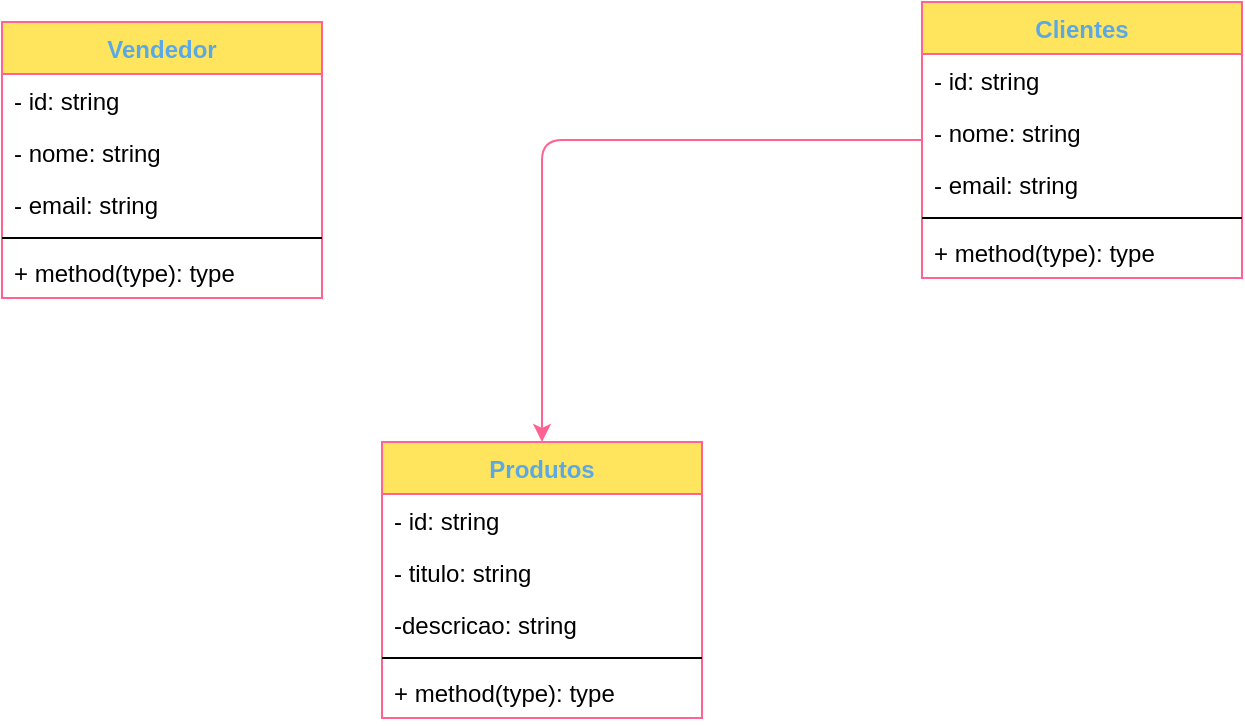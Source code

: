 <mxfile version="14.6.3" type="github">
  <diagram id="C5RBs43oDa-KdzZeNtuy" name="Page-1">
    <mxGraphModel dx="862" dy="492" grid="1" gridSize="10" guides="1" tooltips="1" connect="1" arrows="1" fold="1" page="1" pageScale="1" pageWidth="827" pageHeight="1169" math="0" shadow="0">
      <root>
        <mxCell id="WIyWlLk6GJQsqaUBKTNV-0" />
        <mxCell id="WIyWlLk6GJQsqaUBKTNV-1" parent="WIyWlLk6GJQsqaUBKTNV-0" />
        <mxCell id="hGbqeBNGYmAKXwxb2keS-0" value="Vendedor" style="swimlane;fontStyle=1;align=center;verticalAlign=top;childLayout=stackLayout;horizontal=1;startSize=26;horizontalStack=0;resizeParent=1;resizeParentMax=0;resizeLast=0;collapsible=1;marginBottom=0;rounded=0;sketch=0;fontColor=#5AA9E6;strokeColor=#FF6392;fillColor=#FFE45E;" vertex="1" parent="WIyWlLk6GJQsqaUBKTNV-1">
          <mxGeometry x="100" y="110" width="160" height="138" as="geometry" />
        </mxCell>
        <mxCell id="hGbqeBNGYmAKXwxb2keS-1" value="- id: string" style="text;strokeColor=none;fillColor=none;align=left;verticalAlign=top;spacingLeft=4;spacingRight=4;overflow=hidden;rotatable=0;points=[[0,0.5],[1,0.5]];portConstraint=eastwest;" vertex="1" parent="hGbqeBNGYmAKXwxb2keS-0">
          <mxGeometry y="26" width="160" height="26" as="geometry" />
        </mxCell>
        <mxCell id="hGbqeBNGYmAKXwxb2keS-4" value="- nome: string" style="text;strokeColor=none;fillColor=none;align=left;verticalAlign=top;spacingLeft=4;spacingRight=4;overflow=hidden;rotatable=0;points=[[0,0.5],[1,0.5]];portConstraint=eastwest;" vertex="1" parent="hGbqeBNGYmAKXwxb2keS-0">
          <mxGeometry y="52" width="160" height="26" as="geometry" />
        </mxCell>
        <mxCell id="hGbqeBNGYmAKXwxb2keS-5" value="- email: string" style="text;strokeColor=none;fillColor=none;align=left;verticalAlign=top;spacingLeft=4;spacingRight=4;overflow=hidden;rotatable=0;points=[[0,0.5],[1,0.5]];portConstraint=eastwest;" vertex="1" parent="hGbqeBNGYmAKXwxb2keS-0">
          <mxGeometry y="78" width="160" height="26" as="geometry" />
        </mxCell>
        <mxCell id="hGbqeBNGYmAKXwxb2keS-2" value="" style="line;strokeWidth=1;fillColor=none;align=left;verticalAlign=middle;spacingTop=-1;spacingLeft=3;spacingRight=3;rotatable=0;labelPosition=right;points=[];portConstraint=eastwest;" vertex="1" parent="hGbqeBNGYmAKXwxb2keS-0">
          <mxGeometry y="104" width="160" height="8" as="geometry" />
        </mxCell>
        <mxCell id="hGbqeBNGYmAKXwxb2keS-3" value="+ method(type): type" style="text;strokeColor=none;fillColor=none;align=left;verticalAlign=top;spacingLeft=4;spacingRight=4;overflow=hidden;rotatable=0;points=[[0,0.5],[1,0.5]];portConstraint=eastwest;" vertex="1" parent="hGbqeBNGYmAKXwxb2keS-0">
          <mxGeometry y="112" width="160" height="26" as="geometry" />
        </mxCell>
        <mxCell id="hGbqeBNGYmAKXwxb2keS-18" style="edgeStyle=orthogonalEdgeStyle;curved=0;rounded=1;sketch=0;orthogonalLoop=1;jettySize=auto;html=1;fontColor=#5AA9E6;strokeColor=#FF6392;fillColor=#FFE45E;" edge="1" parent="WIyWlLk6GJQsqaUBKTNV-1" source="hGbqeBNGYmAKXwxb2keS-6" target="hGbqeBNGYmAKXwxb2keS-12">
          <mxGeometry relative="1" as="geometry">
            <Array as="points">
              <mxPoint x="370" y="169" />
            </Array>
          </mxGeometry>
        </mxCell>
        <mxCell id="hGbqeBNGYmAKXwxb2keS-6" value="Clientes" style="swimlane;fontStyle=1;align=center;verticalAlign=top;childLayout=stackLayout;horizontal=1;startSize=26;horizontalStack=0;resizeParent=1;resizeParentMax=0;resizeLast=0;collapsible=1;marginBottom=0;rounded=0;sketch=0;fontColor=#5AA9E6;strokeColor=#FF6392;fillColor=#FFE45E;" vertex="1" parent="WIyWlLk6GJQsqaUBKTNV-1">
          <mxGeometry x="560" y="100" width="160" height="138" as="geometry" />
        </mxCell>
        <mxCell id="hGbqeBNGYmAKXwxb2keS-7" value="- id: string" style="text;strokeColor=none;fillColor=none;align=left;verticalAlign=top;spacingLeft=4;spacingRight=4;overflow=hidden;rotatable=0;points=[[0,0.5],[1,0.5]];portConstraint=eastwest;" vertex="1" parent="hGbqeBNGYmAKXwxb2keS-6">
          <mxGeometry y="26" width="160" height="26" as="geometry" />
        </mxCell>
        <mxCell id="hGbqeBNGYmAKXwxb2keS-8" value="- nome: string" style="text;strokeColor=none;fillColor=none;align=left;verticalAlign=top;spacingLeft=4;spacingRight=4;overflow=hidden;rotatable=0;points=[[0,0.5],[1,0.5]];portConstraint=eastwest;" vertex="1" parent="hGbqeBNGYmAKXwxb2keS-6">
          <mxGeometry y="52" width="160" height="26" as="geometry" />
        </mxCell>
        <mxCell id="hGbqeBNGYmAKXwxb2keS-9" value="- email: string" style="text;strokeColor=none;fillColor=none;align=left;verticalAlign=top;spacingLeft=4;spacingRight=4;overflow=hidden;rotatable=0;points=[[0,0.5],[1,0.5]];portConstraint=eastwest;" vertex="1" parent="hGbqeBNGYmAKXwxb2keS-6">
          <mxGeometry y="78" width="160" height="26" as="geometry" />
        </mxCell>
        <mxCell id="hGbqeBNGYmAKXwxb2keS-10" value="" style="line;strokeWidth=1;fillColor=none;align=left;verticalAlign=middle;spacingTop=-1;spacingLeft=3;spacingRight=3;rotatable=0;labelPosition=right;points=[];portConstraint=eastwest;" vertex="1" parent="hGbqeBNGYmAKXwxb2keS-6">
          <mxGeometry y="104" width="160" height="8" as="geometry" />
        </mxCell>
        <mxCell id="hGbqeBNGYmAKXwxb2keS-11" value="+ method(type): type" style="text;strokeColor=none;fillColor=none;align=left;verticalAlign=top;spacingLeft=4;spacingRight=4;overflow=hidden;rotatable=0;points=[[0,0.5],[1,0.5]];portConstraint=eastwest;" vertex="1" parent="hGbqeBNGYmAKXwxb2keS-6">
          <mxGeometry y="112" width="160" height="26" as="geometry" />
        </mxCell>
        <mxCell id="hGbqeBNGYmAKXwxb2keS-12" value="Produtos" style="swimlane;fontStyle=1;align=center;verticalAlign=top;childLayout=stackLayout;horizontal=1;startSize=26;horizontalStack=0;resizeParent=1;resizeParentMax=0;resizeLast=0;collapsible=1;marginBottom=0;rounded=0;sketch=0;fontColor=#5AA9E6;strokeColor=#FF6392;fillColor=#FFE45E;" vertex="1" parent="WIyWlLk6GJQsqaUBKTNV-1">
          <mxGeometry x="290" y="320" width="160" height="138" as="geometry" />
        </mxCell>
        <mxCell id="hGbqeBNGYmAKXwxb2keS-13" value="- id: string" style="text;strokeColor=none;fillColor=none;align=left;verticalAlign=top;spacingLeft=4;spacingRight=4;overflow=hidden;rotatable=0;points=[[0,0.5],[1,0.5]];portConstraint=eastwest;" vertex="1" parent="hGbqeBNGYmAKXwxb2keS-12">
          <mxGeometry y="26" width="160" height="26" as="geometry" />
        </mxCell>
        <mxCell id="hGbqeBNGYmAKXwxb2keS-16" value="- titulo: string" style="text;strokeColor=none;fillColor=none;align=left;verticalAlign=top;spacingLeft=4;spacingRight=4;overflow=hidden;rotatable=0;points=[[0,0.5],[1,0.5]];portConstraint=eastwest;" vertex="1" parent="hGbqeBNGYmAKXwxb2keS-12">
          <mxGeometry y="52" width="160" height="26" as="geometry" />
        </mxCell>
        <mxCell id="hGbqeBNGYmAKXwxb2keS-17" value="-descricao: string" style="text;strokeColor=none;fillColor=none;align=left;verticalAlign=top;spacingLeft=4;spacingRight=4;overflow=hidden;rotatable=0;points=[[0,0.5],[1,0.5]];portConstraint=eastwest;" vertex="1" parent="hGbqeBNGYmAKXwxb2keS-12">
          <mxGeometry y="78" width="160" height="26" as="geometry" />
        </mxCell>
        <mxCell id="hGbqeBNGYmAKXwxb2keS-14" value="" style="line;strokeWidth=1;fillColor=none;align=left;verticalAlign=middle;spacingTop=-1;spacingLeft=3;spacingRight=3;rotatable=0;labelPosition=right;points=[];portConstraint=eastwest;" vertex="1" parent="hGbqeBNGYmAKXwxb2keS-12">
          <mxGeometry y="104" width="160" height="8" as="geometry" />
        </mxCell>
        <mxCell id="hGbqeBNGYmAKXwxb2keS-15" value="+ method(type): type" style="text;strokeColor=none;fillColor=none;align=left;verticalAlign=top;spacingLeft=4;spacingRight=4;overflow=hidden;rotatable=0;points=[[0,0.5],[1,0.5]];portConstraint=eastwest;" vertex="1" parent="hGbqeBNGYmAKXwxb2keS-12">
          <mxGeometry y="112" width="160" height="26" as="geometry" />
        </mxCell>
      </root>
    </mxGraphModel>
  </diagram>
</mxfile>
